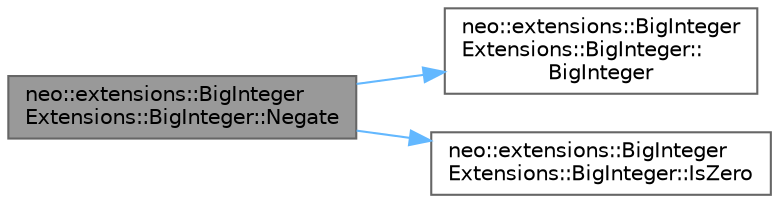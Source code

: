 digraph "neo::extensions::BigIntegerExtensions::BigInteger::Negate"
{
 // LATEX_PDF_SIZE
  bgcolor="transparent";
  edge [fontname=Helvetica,fontsize=10,labelfontname=Helvetica,labelfontsize=10];
  node [fontname=Helvetica,fontsize=10,shape=box,height=0.2,width=0.4];
  rankdir="LR";
  Node1 [id="Node000001",label="neo::extensions::BigInteger\lExtensions::BigInteger::Negate",height=0.2,width=0.4,color="gray40", fillcolor="grey60", style="filled", fontcolor="black",tooltip=" "];
  Node1 -> Node2 [id="edge1_Node000001_Node000002",color="steelblue1",style="solid",tooltip=" "];
  Node2 [id="Node000002",label="neo::extensions::BigInteger\lExtensions::BigInteger::\lBigInteger",height=0.2,width=0.4,color="grey40", fillcolor="white", style="filled",URL="$structneo_1_1extensions_1_1_big_integer_extensions_1_1_big_integer.html#a1b4334a343353cd621654a614838b4b2",tooltip=" "];
  Node1 -> Node3 [id="edge2_Node000001_Node000003",color="steelblue1",style="solid",tooltip=" "];
  Node3 [id="Node000003",label="neo::extensions::BigInteger\lExtensions::BigInteger::IsZero",height=0.2,width=0.4,color="grey40", fillcolor="white", style="filled",URL="$structneo_1_1extensions_1_1_big_integer_extensions_1_1_big_integer.html#a5678a4138aa2b7d1395ecf1091be4334",tooltip=" "];
}
